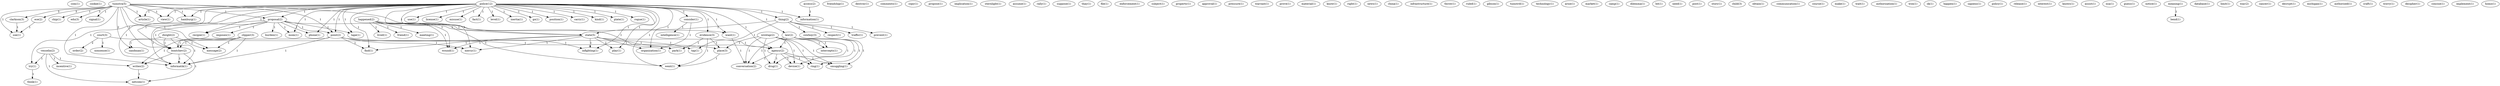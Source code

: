 digraph G {
  com [ label="com(1)" ];
  cookie [ label="cookie(1)" ];
  police [ label="police(12)" ];
  carry [ label="carry(1)" ];
  plate [ label="plate(1)" ];
  rogue [ label="rogue(1)" ];
  thing [ label="thing(2)" ];
  use [ label="use(1)" ];
  license [ label="license(1)" ];
  consider [ label="consider(1)" ];
  hamburg [ label="hamburg(1)" ];
  article [ label="article(1)" ];
  view [ label="view(1)" ];
  misuse [ label="misuse(1)" ];
  fact [ label="fact(1)" ];
  proposal [ label="proposal(2)" ];
  law [ label="law(2)" ];
  level [ label="level(1)" ];
  inertia [ label="inertia(1)" ];
  go [ label="go(1)" ];
  tape [ label="tape(1)" ];
  evidence [ label="evidence(3)" ];
  wound [ label="wound(1)" ];
  play [ label="play(1)" ];
  point [ label="point(2)" ];
  infighting [ label="infighting(1)" ];
  recipie [ label="recipie(1)" ];
  mom [ label="mom(1)" ];
  position [ label="position(1)" ];
  organization [ label="organization(1)" ];
  mercy [ label="mercy(1)" ];
  phone [ label="phone(1)" ];
  agency [ label="agency(2)" ];
  bontchev [ label="bontchev(2)" ];
  information [ label="information(1)" ];
  went [ label="went(1)" ];
  informatik [ label="informatik(1)" ];
  try [ label="try(1)" ];
  find [ label="find(1)" ];
  kind [ label="kind(1)" ];
  want [ label="want(1)" ];
  friendship [ label="friendship(1)" ];
  destroy [ label="destroy(1)" ];
  comments [ label="comments(1)" ];
  copy [ label="copy(1)" ];
  propose [ label="propose(1)" ];
  implication [ label="implication(1)" ];
  sternlight [ label="sternlight(1)" ];
  tuinstra [ label="tuinstra(5)" ];
  clarkson [ label="clarkson(3)" ];
  ece [ label="ece(2)" ];
  state [ label="state(5)" ];
  soe [ label="soe(1)" ];
  chip [ label="chip(1)" ];
  edu [ label="edu(3)" ];
  signal [ label="signal(1)" ];
  sandman [ label="sandman(1)" ];
  message [ label="message(2)" ];
  assume [ label="assume(1)" ];
  respect [ label="respect(1)" ];
  traffic [ label="traffic(1)" ];
  prevent [ label="prevent(1)" ];
  tap [ label="tap(1)" ];
  cowboy [ label="cowboy(3)" ];
  rally [ label="rally(1)" ];
  intelligence [ label="intelligence(1)" ];
  suppose [ label="suppose(1)" ];
  thay [ label="thay(1)" ];
  file [ label="file(1)" ];
  wiretap [ label="wiretap(2)" ];
  intercepts [ label="intercepts(1)" ];
  place [ label="place(3)" ];
  smuggling [ label="smuggling(1)" ];
  drug [ label="drug(1)" ];
  device [ label="device(1)" ];
  ring [ label="ring(1)" ];
  conversation [ label="conversation(2)" ];
  enforcement [ label="enforcement(1)" ];
  subject [ label="subject(1)" ];
  property [ label="property(1)" ];
  approval [ label="approval(1)" ];
  pressure [ label="pressure(1)" ];
  warrant [ label="warrant(1)" ];
  prove [ label="prove(1)" ];
  material [ label="material(1)" ];
  imposes [ label="imposes(1)" ];
  burden [ label="burden(1)" ];
  know [ label="know(1)" ];
  right [ label="right(1)" ];
  news [ label="news(1)" ];
  happened [ label="happened(2)" ];
  lived [ label="lived(1)" ];
  friend [ label="friend(1)" ];
  park [ label="park(1)" ];
  meeting [ label="meeting(1)" ];
  china [ label="china(1)" ];
  vesselin [ label="vesselin(2)" ];
  incentive [ label="incentive(1)" ];
  writes [ label="writes(2)" ];
  netcom [ label="netcom(1)" ];
  infrastructure [ label="infrastructure(1)" ];
  throw [ label="throw(1)" ];
  ruled [ label="ruled(1)" ];
  gibson [ label="gibson(1)" ];
  tuinstrd [ label="tuinstrd(1)" ];
  technology [ label="technology(1)" ];
  arise [ label="arise(1)" ];
  market [ label="market(1)" ];
  camp [ label="camp(1)" ];
  court [ label="court(3)" ];
  nonsense [ label="nonsense(1)" ];
  order [ label="order(2)" ];
  dilemma [ label="dilemma(1)" ];
  dwight [ label="dwight(2)" ];
  bit [ label="bit(1)" ];
  need [ label="need(1)" ];
  post [ label="post(1)" ];
  story [ label="story(1)" ];
  child [ label="child(3)" ];
  obtain [ label="obtain(1)" ];
  communication [ label="communication(1)" ];
  course [ label="course(1)" ];
  make [ label="make(1)" ];
  wait [ label="wait(1)" ];
  authorization [ label="authorization(1)" ];
  won [ label="won(1)" ];
  clipper [ label="clipper(3)" ];
  ok [ label="ok(1)" ];
  happen [ label="happen(1)" ];
  sapiens [ label="sapiens(1)" ];
  policy [ label="policy(1)" ];
  release [ label="release(1)" ];
  interest [ label="interest(1)" ];
  knows [ label="knows(1)" ];
  assist [ label="assist(1)" ];
  access [ label="access(2)" ];
  nsa [ label="nsa(1)" ];
  guess [ label="guess(1)" ];
  notice [ label="notice(1)" ];
  meaning [ label="meaning(1)" ];
  bend [ label="bend(1)" ];
  database [ label="database(1)" ];
  limit [ label="limit(1)" ];
  way [ label="way(2)" ];
  cancer [ label="cancer(1)" ];
  decrypt [ label="decrypt(1)" ];
  michigan [ label="michigan(1)" ];
  think [ label="think(1)" ];
  authorized [ label="authorized(1)" ];
  craft [ label="craft(1)" ];
  worry [ label="worry(1)" ];
  decipher [ label="decipher(1)" ];
  concise [ label="concise(1)" ];
  implement [ label="implement(1)" ];
  homo [ label="homo(1)" ];
  police -> carry [ label="1" ];
  police -> plate [ label="1" ];
  police -> rogue [ label="1" ];
  police -> thing [ label="1" ];
  police -> use [ label="1" ];
  police -> license [ label="1" ];
  police -> consider [ label="1" ];
  police -> hamburg [ label="1" ];
  police -> article [ label="1" ];
  police -> view [ label="1" ];
  police -> misuse [ label="1" ];
  police -> fact [ label="1" ];
  police -> proposal [ label="1" ];
  police -> law [ label="1" ];
  police -> level [ label="1" ];
  police -> inertia [ label="1" ];
  police -> go [ label="1" ];
  police -> tape [ label="1" ];
  police -> evidence [ label="1" ];
  police -> wound [ label="1" ];
  police -> play [ label="1" ];
  police -> point [ label="1" ];
  police -> infighting [ label="1" ];
  police -> recipie [ label="1" ];
  police -> mom [ label="1" ];
  police -> position [ label="1" ];
  police -> organization [ label="1" ];
  police -> mercy [ label="1" ];
  police -> phone [ label="1" ];
  police -> agency [ label="1" ];
  police -> bontchev [ label="1" ];
  police -> information [ label="1" ];
  police -> went [ label="1" ];
  police -> informatik [ label="1" ];
  police -> try [ label="1" ];
  police -> find [ label="1" ];
  police -> kind [ label="1" ];
  police -> want [ label="1" ];
  tuinstra -> hamburg [ label="1" ];
  tuinstra -> clarkson [ label="3" ];
  tuinstra -> article [ label="1" ];
  tuinstra -> ece [ label="3" ];
  tuinstra -> view [ label="1" ];
  tuinstra -> proposal [ label="1" ];
  tuinstra -> state [ label="1" ];
  tuinstra -> soe [ label="1" ];
  tuinstra -> chip [ label="1" ];
  tuinstra -> edu [ label="3" ];
  tuinstra -> point [ label="1" ];
  tuinstra -> signal [ label="1" ];
  tuinstra -> sandman [ label="2" ];
  tuinstra -> bontchev [ label="1" ];
  tuinstra -> informatik [ label="1" ];
  tuinstra -> message [ label="1" ];
  thing -> respect [ label="1" ];
  thing -> traffic [ label="1" ];
  thing -> state [ label="1" ];
  thing -> prevent [ label="1" ];
  thing -> tap [ label="1" ];
  thing -> cowboy [ label="1" ];
  consider -> intelligence [ label="1" ];
  consider -> organization [ label="1" ];
  wiretap -> intercepts [ label="1" ];
  wiretap -> place [ label="1" ];
  wiretap -> smuggling [ label="1" ];
  wiretap -> drug [ label="1" ];
  wiretap -> device [ label="1" ];
  wiretap -> ring [ label="1" ];
  wiretap -> conversation [ label="1" ];
  clarkson -> soe [ label="1" ];
  ece -> soe [ label="1" ];
  proposal -> tape [ label="1" ];
  proposal -> point [ label="1" ];
  proposal -> recipie [ label="1" ];
  proposal -> imposes [ label="1" ];
  proposal -> mom [ label="1" ];
  proposal -> burden [ label="1" ];
  proposal -> phone [ label="1" ];
  proposal -> bontchev [ label="1" ];
  proposal -> informatik [ label="1" ];
  proposal -> want [ label="1" ];
  law -> intercepts [ label="1" ];
  law -> agency [ label="1" ];
  law -> smuggling [ label="1" ];
  law -> drug [ label="1" ];
  law -> device [ label="1" ];
  law -> ring [ label="1" ];
  law -> conversation [ label="1" ];
  happened -> state [ label="1" ];
  happened -> wound [ label="1" ];
  happened -> lived [ label="1" ];
  happened -> friend [ label="1" ];
  happened -> park [ label="1" ];
  happened -> meeting [ label="1" ];
  happened -> went [ label="1" ];
  state -> wound [ label="1" ];
  state -> play [ label="1" ];
  state -> infighting [ label="1" ];
  state -> organization [ label="1" ];
  state -> mercy [ label="1" ];
  state -> agency [ label="1" ];
  state -> tap [ label="1" ];
  state -> find [ label="1" ];
  vesselin -> incentive [ label="1" ];
  vesselin -> try [ label="1" ];
  vesselin -> writes [ label="1" ];
  vesselin -> netcom [ label="1" ];
  evidence -> place [ label="1" ];
  evidence -> park [ label="1" ];
  evidence -> went [ label="1" ];
  court -> nonsense [ label="1" ];
  court -> place [ label="1" ];
  court -> order [ label="2" ];
  point -> infighting [ label="1" ];
  point -> mercy [ label="1" ];
  point -> agency [ label="1" ];
  point -> bontchev [ label="1" ];
  point -> informatik [ label="1" ];
  point -> find [ label="1" ];
  dwight -> sandman [ label="1" ];
  dwight -> bontchev [ label="1" ];
  dwight -> informatik [ label="1" ];
  dwight -> message [ label="1" ];
  place -> went [ label="1" ];
  clipper -> bontchev [ label="1" ];
  clipper -> informatik [ label="1" ];
  clipper -> message [ label="1" ];
  clipper -> writes [ label="1" ];
  agency -> smuggling [ label="1" ];
  agency -> drug [ label="1" ];
  agency -> device [ label="1" ];
  agency -> ring [ label="1" ];
  agency -> conversation [ label="1" ];
  bontchev -> informatik [ label="1" ];
  bontchev -> writes [ label="1" ];
  bontchev -> netcom [ label="1" ];
  access -> information [ label="1" ];
  meaning -> bend [ label="1" ];
  try -> think [ label="1" ];
  writes -> netcom [ label="1" ];
  want -> conversation [ label="1" ];
}
